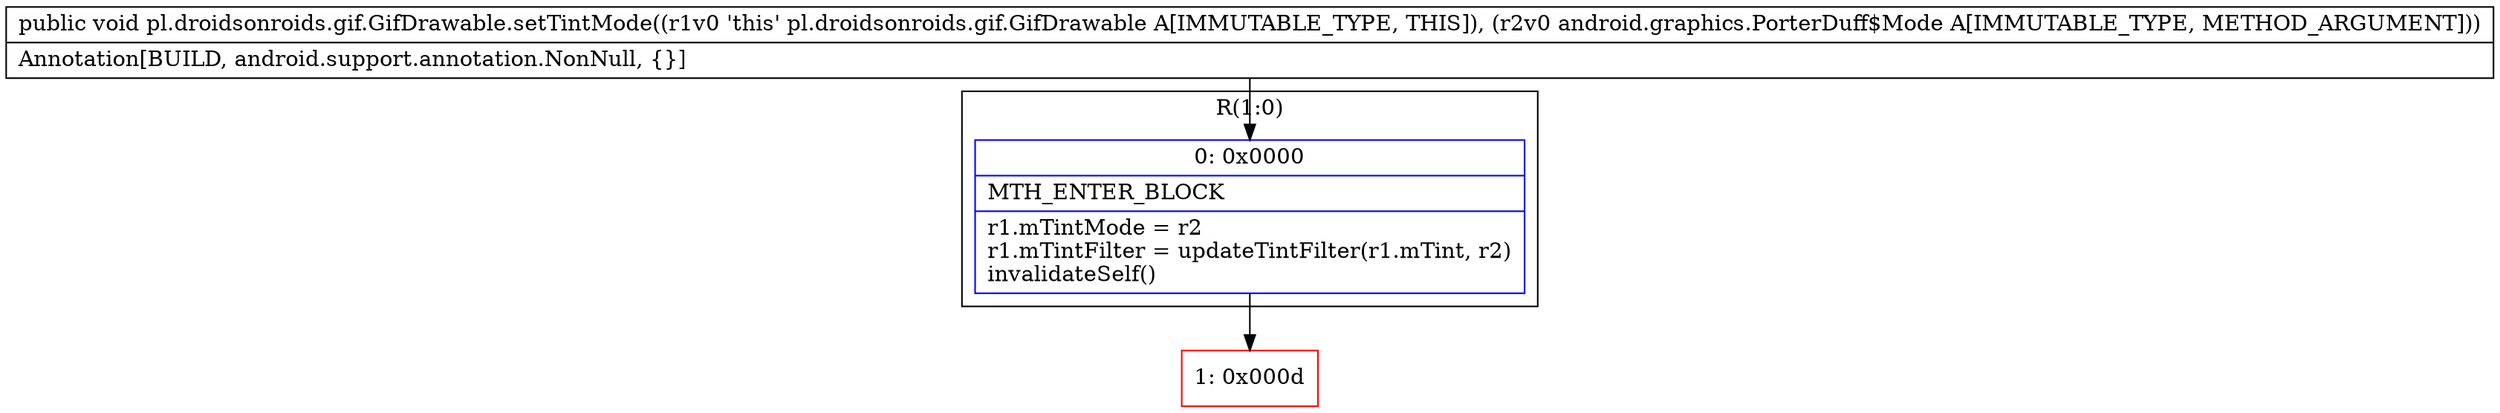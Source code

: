 digraph "CFG forpl.droidsonroids.gif.GifDrawable.setTintMode(Landroid\/graphics\/PorterDuff$Mode;)V" {
subgraph cluster_Region_981382933 {
label = "R(1:0)";
node [shape=record,color=blue];
Node_0 [shape=record,label="{0\:\ 0x0000|MTH_ENTER_BLOCK\l|r1.mTintMode = r2\lr1.mTintFilter = updateTintFilter(r1.mTint, r2)\linvalidateSelf()\l}"];
}
Node_1 [shape=record,color=red,label="{1\:\ 0x000d}"];
MethodNode[shape=record,label="{public void pl.droidsonroids.gif.GifDrawable.setTintMode((r1v0 'this' pl.droidsonroids.gif.GifDrawable A[IMMUTABLE_TYPE, THIS]), (r2v0 android.graphics.PorterDuff$Mode A[IMMUTABLE_TYPE, METHOD_ARGUMENT]))  | Annotation[BUILD, android.support.annotation.NonNull, \{\}]\l}"];
MethodNode -> Node_0;
Node_0 -> Node_1;
}

